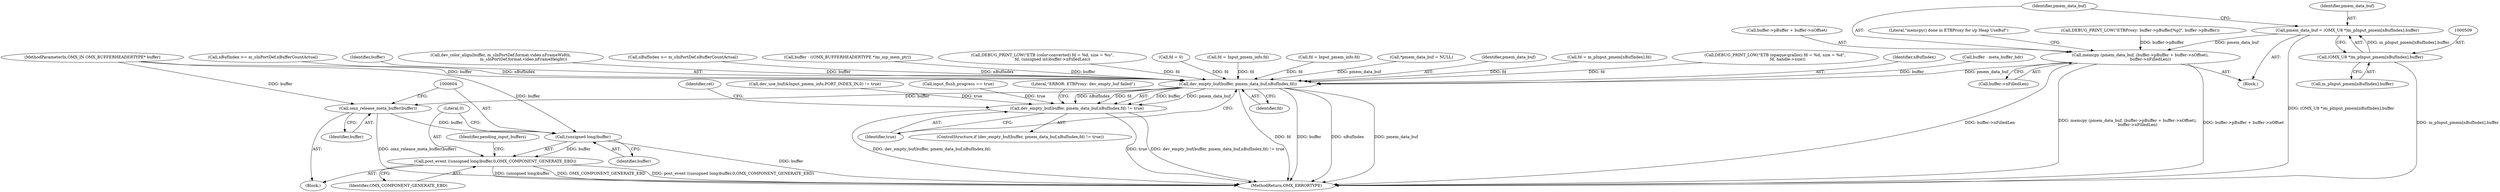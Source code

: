 digraph "0_Android_4ed06d14080d8667d5be14eed200e378cba78345_0@pointer" {
"1000506" [label="(Call,pmem_data_buf = (OMX_U8 *)m_pInput_pmem[nBufIndex].buffer)"];
"1000508" [label="(Call,(OMX_U8 *)m_pInput_pmem[nBufIndex].buffer)"];
"1000515" [label="(Call,memcpy (pmem_data_buf, (buffer->pBuffer + buffer->nOffset),\n                buffer->nFilledLen))"];
"1000591" [label="(Call,dev_empty_buf(buffer, pmem_data_buf,nBufIndex,fd))"];
"1000590" [label="(Call,dev_empty_buf(buffer, pmem_data_buf,nBufIndex,fd) != true)"];
"1000600" [label="(Call,omx_release_meta_buffer(buffer))"];
"1000603" [label="(Call,(unsigned long)buffer)"];
"1000602" [label="(Call,post_event ((unsigned long)buffer,0,OMX_COMPONENT_GENERATE_EBD))"];
"1000528" [label="(Literal,\"memcpy() done in ETBProxy for i/p Heap UseBuf\")"];
"1000590" [label="(Call,dev_empty_buf(buffer, pmem_data_buf,nBufIndex,fd) != true)"];
"1000159" [label="(Call,buffer - meta_buffer_hdr)"];
"1000506" [label="(Call,pmem_data_buf = (OMX_U8 *)m_pInput_pmem[nBufIndex].buffer)"];
"1000599" [label="(Literal,\"ERROR: ETBProxy: dev_empty_buf failed\")"];
"1000163" [label="(Call,nBufIndex >= m_sInPortDef.nBufferCountActual)"];
"1000517" [label="(Call,buffer->pBuffer + buffer->nOffset)"];
"1000618" [label="(Identifier,ret)"];
"1000592" [label="(Identifier,buffer)"];
"1000562" [label="(Call,dev_color_align(buffer, m_sInPortDef.format.video.nFrameWidth,\n                                    m_sInPortDef.format.video.nFrameHeight))"];
"1000595" [label="(Identifier,fd)"];
"1000597" [label="(Block,)"];
"1000510" [label="(Call,m_pInput_pmem[nBufIndex].buffer)"];
"1000600" [label="(Call,omx_release_meta_buffer(buffer))"];
"1000516" [label="(Identifier,pmem_data_buf)"];
"1000609" [label="(Identifier,pending_input_buffers)"];
"1000503" [label="(Block,)"];
"1000267" [label="(Call,nBufIndex >= m_sInPortDef.nBufferCountActual)"];
"1000601" [label="(Identifier,buffer)"];
"1000261" [label="(Call,buffer - ((OMX_BUFFERHEADERTYPE *)m_inp_mem_ptr))"];
"1000434" [label="(Call,dev_use_buf(&Input_pmem_info,PORT_INDEX_IN,0) != true)"];
"1000591" [label="(Call,dev_empty_buf(buffer, pmem_data_buf,nBufIndex,fd))"];
"1000606" [label="(Literal,0)"];
"1000540" [label="(Call,DEBUG_PRINT_LOW(\"ETB (color-converted) fd = %d, size = %u\",\n                fd, (unsigned int)buffer->nFilledLen))"];
"1000129" [label="(Call,fd = 0)"];
"1000281" [label="(Call,input_flush_progress == true)"];
"1000507" [label="(Identifier,pmem_data_buf)"];
"1000602" [label="(Call,post_event ((unsigned long)buffer,0,OMX_COMPONENT_GENERATE_EBD))"];
"1000345" [label="(Call,fd = Input_pmem_info.fd)"];
"1000405" [label="(Call,fd = Input_pmem_info.fd)"];
"1000103" [label="(MethodParameterIn,OMX_IN OMX_BUFFERHEADERTYPE* buffer)"];
"1000109" [label="(Call,*pmem_data_buf = NULL)"];
"1000593" [label="(Identifier,pmem_data_buf)"];
"1000607" [label="(Identifier,OMX_COMPONENT_GENERATE_EBD)"];
"1000299" [label="(Call,fd = m_pInput_pmem[nBufIndex].fd)"];
"1000596" [label="(Identifier,true)"];
"1000619" [label="(MethodReturn,OMX_ERRORTYPE)"];
"1000508" [label="(Call,(OMX_U8 *)m_pInput_pmem[nBufIndex].buffer)"];
"1000479" [label="(Call,DEBUG_PRINT_LOW(\"ETB (opaque-gralloc) fd = %d, size = %d\",\n                    fd, handle->size))"];
"1000132" [label="(Call,DEBUG_PRINT_LOW(\"ETBProxy: buffer->pBuffer[%p]\", buffer->pBuffer))"];
"1000603" [label="(Call,(unsigned long)buffer)"];
"1000594" [label="(Identifier,nBufIndex)"];
"1000524" [label="(Call,buffer->nFilledLen)"];
"1000605" [label="(Identifier,buffer)"];
"1000515" [label="(Call,memcpy (pmem_data_buf, (buffer->pBuffer + buffer->nOffset),\n                buffer->nFilledLen))"];
"1000589" [label="(ControlStructure,if (dev_empty_buf(buffer, pmem_data_buf,nBufIndex,fd) != true))"];
"1000506" -> "1000503"  [label="AST: "];
"1000506" -> "1000508"  [label="CFG: "];
"1000507" -> "1000506"  [label="AST: "];
"1000508" -> "1000506"  [label="AST: "];
"1000516" -> "1000506"  [label="CFG: "];
"1000506" -> "1000619"  [label="DDG: (OMX_U8 *)m_pInput_pmem[nBufIndex].buffer"];
"1000508" -> "1000506"  [label="DDG: m_pInput_pmem[nBufIndex].buffer"];
"1000506" -> "1000515"  [label="DDG: pmem_data_buf"];
"1000508" -> "1000510"  [label="CFG: "];
"1000509" -> "1000508"  [label="AST: "];
"1000510" -> "1000508"  [label="AST: "];
"1000508" -> "1000619"  [label="DDG: m_pInput_pmem[nBufIndex].buffer"];
"1000515" -> "1000503"  [label="AST: "];
"1000515" -> "1000524"  [label="CFG: "];
"1000516" -> "1000515"  [label="AST: "];
"1000517" -> "1000515"  [label="AST: "];
"1000524" -> "1000515"  [label="AST: "];
"1000528" -> "1000515"  [label="CFG: "];
"1000515" -> "1000619"  [label="DDG: buffer->nFilledLen"];
"1000515" -> "1000619"  [label="DDG: memcpy (pmem_data_buf, (buffer->pBuffer + buffer->nOffset),\n                buffer->nFilledLen)"];
"1000515" -> "1000619"  [label="DDG: buffer->pBuffer + buffer->nOffset"];
"1000132" -> "1000515"  [label="DDG: buffer->pBuffer"];
"1000515" -> "1000591"  [label="DDG: pmem_data_buf"];
"1000591" -> "1000590"  [label="AST: "];
"1000591" -> "1000595"  [label="CFG: "];
"1000592" -> "1000591"  [label="AST: "];
"1000593" -> "1000591"  [label="AST: "];
"1000594" -> "1000591"  [label="AST: "];
"1000595" -> "1000591"  [label="AST: "];
"1000596" -> "1000591"  [label="CFG: "];
"1000591" -> "1000619"  [label="DDG: fd"];
"1000591" -> "1000619"  [label="DDG: buffer"];
"1000591" -> "1000619"  [label="DDG: nBufIndex"];
"1000591" -> "1000619"  [label="DDG: pmem_data_buf"];
"1000591" -> "1000590"  [label="DDG: buffer"];
"1000591" -> "1000590"  [label="DDG: pmem_data_buf"];
"1000591" -> "1000590"  [label="DDG: nBufIndex"];
"1000591" -> "1000590"  [label="DDG: fd"];
"1000562" -> "1000591"  [label="DDG: buffer"];
"1000159" -> "1000591"  [label="DDG: buffer"];
"1000261" -> "1000591"  [label="DDG: buffer"];
"1000103" -> "1000591"  [label="DDG: buffer"];
"1000109" -> "1000591"  [label="DDG: pmem_data_buf"];
"1000163" -> "1000591"  [label="DDG: nBufIndex"];
"1000267" -> "1000591"  [label="DDG: nBufIndex"];
"1000129" -> "1000591"  [label="DDG: fd"];
"1000540" -> "1000591"  [label="DDG: fd"];
"1000299" -> "1000591"  [label="DDG: fd"];
"1000405" -> "1000591"  [label="DDG: fd"];
"1000345" -> "1000591"  [label="DDG: fd"];
"1000479" -> "1000591"  [label="DDG: fd"];
"1000591" -> "1000600"  [label="DDG: buffer"];
"1000590" -> "1000589"  [label="AST: "];
"1000590" -> "1000596"  [label="CFG: "];
"1000596" -> "1000590"  [label="AST: "];
"1000599" -> "1000590"  [label="CFG: "];
"1000618" -> "1000590"  [label="CFG: "];
"1000590" -> "1000619"  [label="DDG: dev_empty_buf(buffer, pmem_data_buf,nBufIndex,fd) != true"];
"1000590" -> "1000619"  [label="DDG: true"];
"1000590" -> "1000619"  [label="DDG: dev_empty_buf(buffer, pmem_data_buf,nBufIndex,fd)"];
"1000434" -> "1000590"  [label="DDG: true"];
"1000281" -> "1000590"  [label="DDG: true"];
"1000600" -> "1000597"  [label="AST: "];
"1000600" -> "1000601"  [label="CFG: "];
"1000601" -> "1000600"  [label="AST: "];
"1000604" -> "1000600"  [label="CFG: "];
"1000600" -> "1000619"  [label="DDG: omx_release_meta_buffer(buffer)"];
"1000103" -> "1000600"  [label="DDG: buffer"];
"1000600" -> "1000603"  [label="DDG: buffer"];
"1000603" -> "1000602"  [label="AST: "];
"1000603" -> "1000605"  [label="CFG: "];
"1000604" -> "1000603"  [label="AST: "];
"1000605" -> "1000603"  [label="AST: "];
"1000606" -> "1000603"  [label="CFG: "];
"1000603" -> "1000619"  [label="DDG: buffer"];
"1000603" -> "1000602"  [label="DDG: buffer"];
"1000103" -> "1000603"  [label="DDG: buffer"];
"1000602" -> "1000597"  [label="AST: "];
"1000602" -> "1000607"  [label="CFG: "];
"1000606" -> "1000602"  [label="AST: "];
"1000607" -> "1000602"  [label="AST: "];
"1000609" -> "1000602"  [label="CFG: "];
"1000602" -> "1000619"  [label="DDG: OMX_COMPONENT_GENERATE_EBD"];
"1000602" -> "1000619"  [label="DDG: post_event ((unsigned long)buffer,0,OMX_COMPONENT_GENERATE_EBD)"];
"1000602" -> "1000619"  [label="DDG: (unsigned long)buffer"];
}
